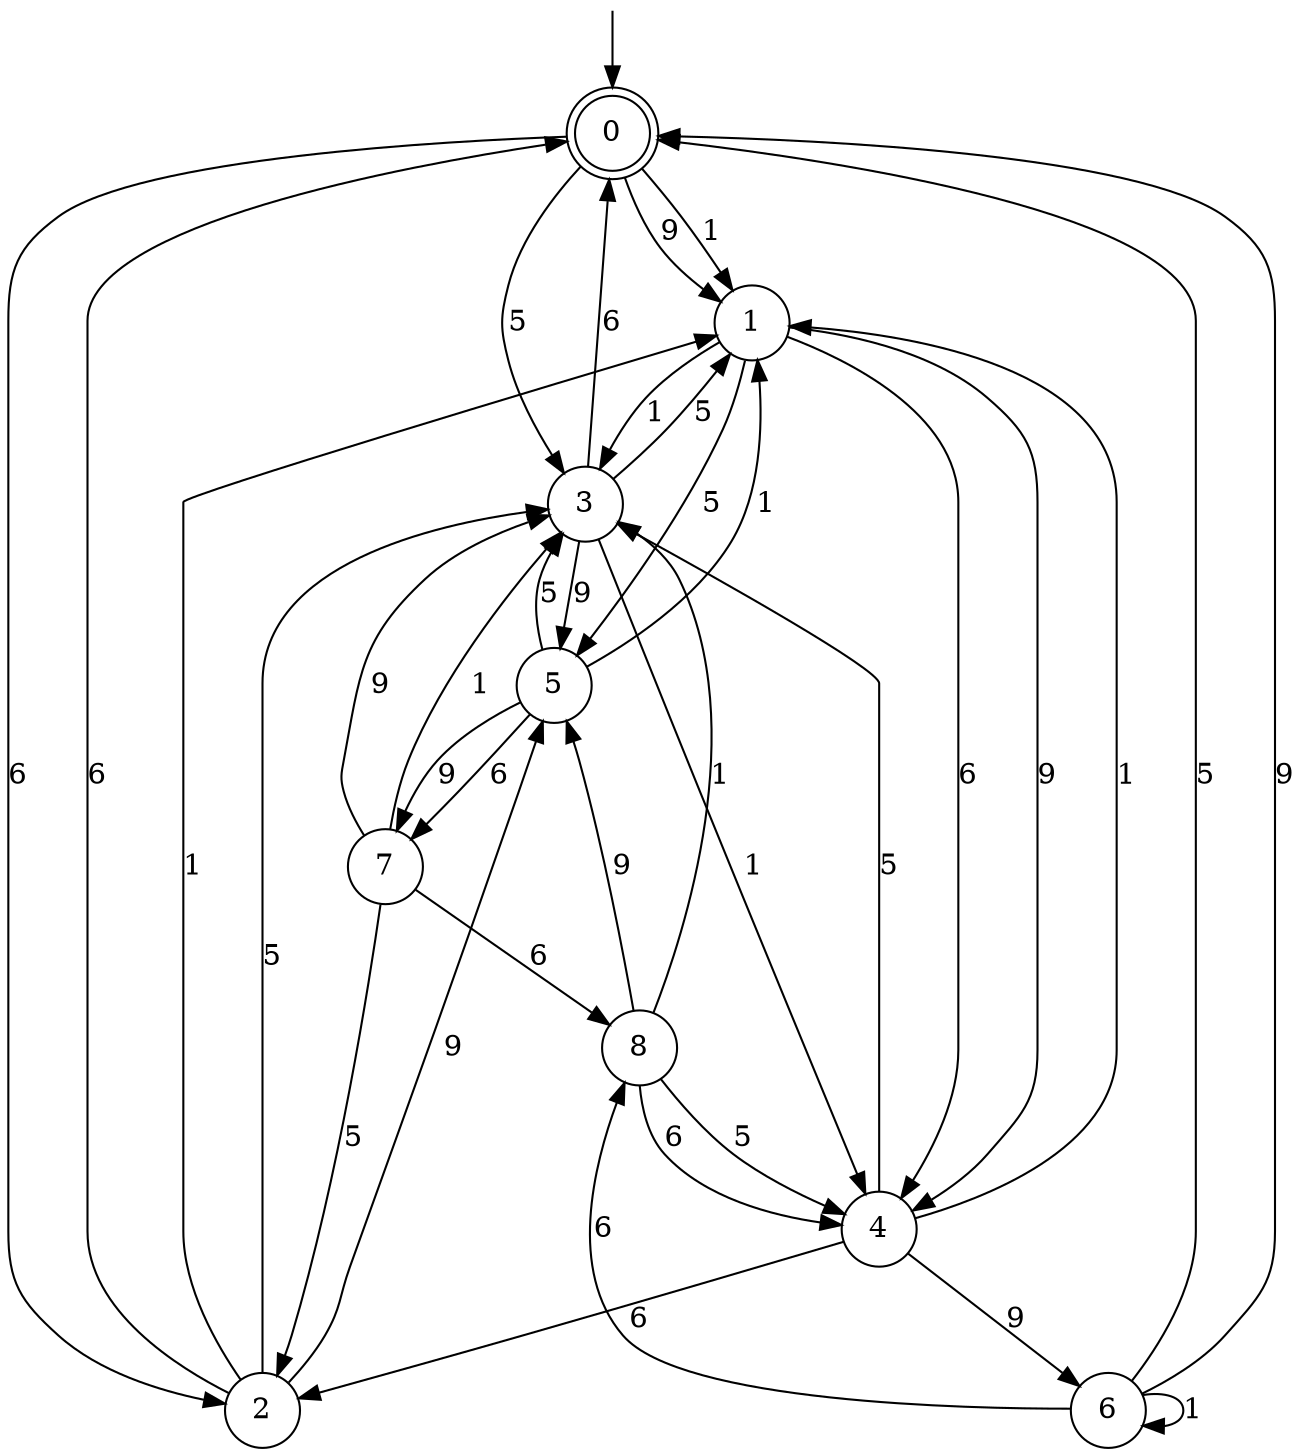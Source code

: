 digraph g {

	s0 [shape="doublecircle" label="0"];
	s1 [shape="circle" label="1"];
	s2 [shape="circle" label="2"];
	s3 [shape="circle" label="3"];
	s4 [shape="circle" label="4"];
	s5 [shape="circle" label="5"];
	s6 [shape="circle" label="6"];
	s7 [shape="circle" label="7"];
	s8 [shape="circle" label="8"];
	s0 -> s1 [label="9"];
	s0 -> s2 [label="6"];
	s0 -> s1 [label="1"];
	s0 -> s3 [label="5"];
	s1 -> s4 [label="9"];
	s1 -> s4 [label="6"];
	s1 -> s3 [label="1"];
	s1 -> s5 [label="5"];
	s2 -> s5 [label="9"];
	s2 -> s0 [label="6"];
	s2 -> s1 [label="1"];
	s2 -> s3 [label="5"];
	s3 -> s5 [label="9"];
	s3 -> s0 [label="6"];
	s3 -> s4 [label="1"];
	s3 -> s1 [label="5"];
	s4 -> s6 [label="9"];
	s4 -> s2 [label="6"];
	s4 -> s1 [label="1"];
	s4 -> s3 [label="5"];
	s5 -> s7 [label="9"];
	s5 -> s7 [label="6"];
	s5 -> s1 [label="1"];
	s5 -> s3 [label="5"];
	s6 -> s0 [label="9"];
	s6 -> s8 [label="6"];
	s6 -> s6 [label="1"];
	s6 -> s0 [label="5"];
	s7 -> s3 [label="9"];
	s7 -> s8 [label="6"];
	s7 -> s3 [label="1"];
	s7 -> s2 [label="5"];
	s8 -> s5 [label="9"];
	s8 -> s4 [label="6"];
	s8 -> s3 [label="1"];
	s8 -> s4 [label="5"];

__start0 [label="" shape="none" width="0" height="0"];
__start0 -> s0;

}
